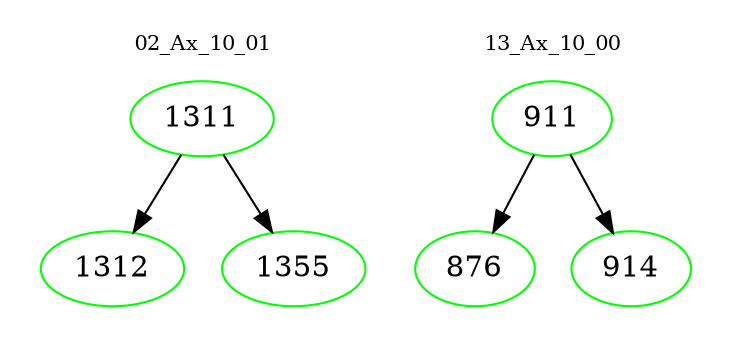 digraph{
subgraph cluster_0 {
color = white
label = "02_Ax_10_01";
fontsize=10;
T0_1311 [label="1311", color="green"]
T0_1311 -> T0_1312 [color="black"]
T0_1312 [label="1312", color="green"]
T0_1311 -> T0_1355 [color="black"]
T0_1355 [label="1355", color="green"]
}
subgraph cluster_1 {
color = white
label = "13_Ax_10_00";
fontsize=10;
T1_911 [label="911", color="green"]
T1_911 -> T1_876 [color="black"]
T1_876 [label="876", color="green"]
T1_911 -> T1_914 [color="black"]
T1_914 [label="914", color="green"]
}
}
